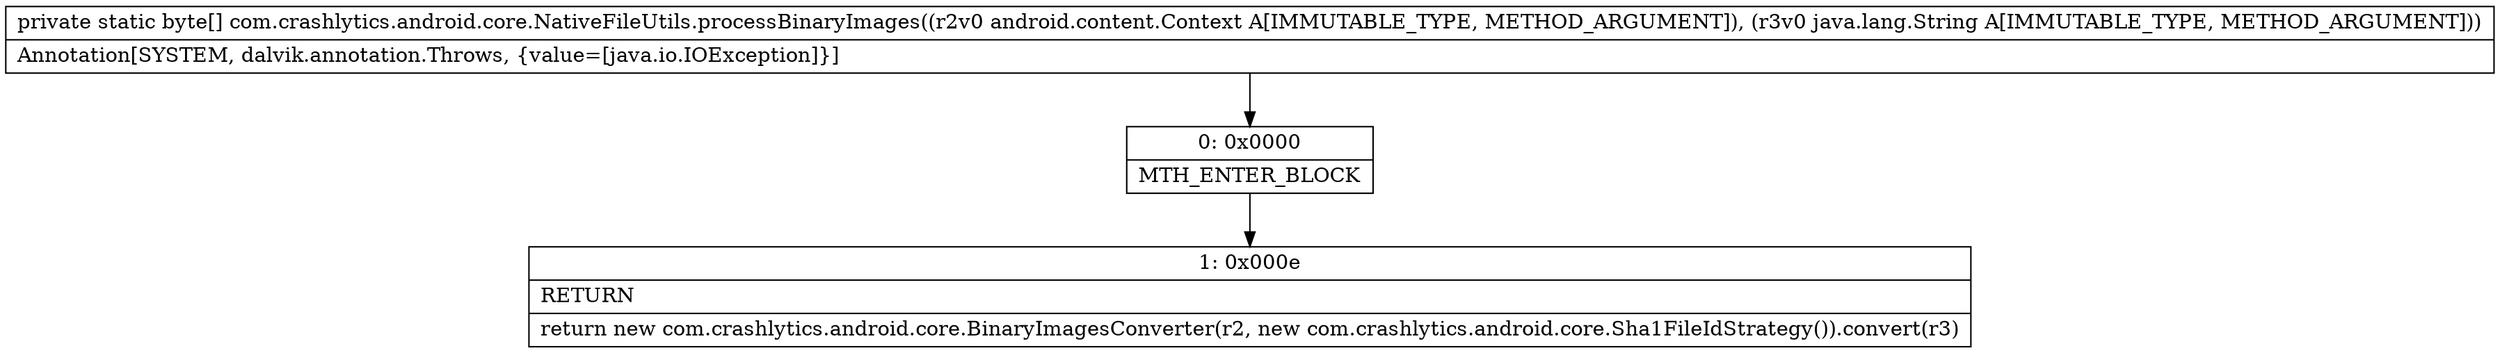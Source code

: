 digraph "CFG forcom.crashlytics.android.core.NativeFileUtils.processBinaryImages(Landroid\/content\/Context;Ljava\/lang\/String;)[B" {
Node_0 [shape=record,label="{0\:\ 0x0000|MTH_ENTER_BLOCK\l}"];
Node_1 [shape=record,label="{1\:\ 0x000e|RETURN\l|return new com.crashlytics.android.core.BinaryImagesConverter(r2, new com.crashlytics.android.core.Sha1FileIdStrategy()).convert(r3)\l}"];
MethodNode[shape=record,label="{private static byte[] com.crashlytics.android.core.NativeFileUtils.processBinaryImages((r2v0 android.content.Context A[IMMUTABLE_TYPE, METHOD_ARGUMENT]), (r3v0 java.lang.String A[IMMUTABLE_TYPE, METHOD_ARGUMENT]))  | Annotation[SYSTEM, dalvik.annotation.Throws, \{value=[java.io.IOException]\}]\l}"];
MethodNode -> Node_0;
Node_0 -> Node_1;
}

